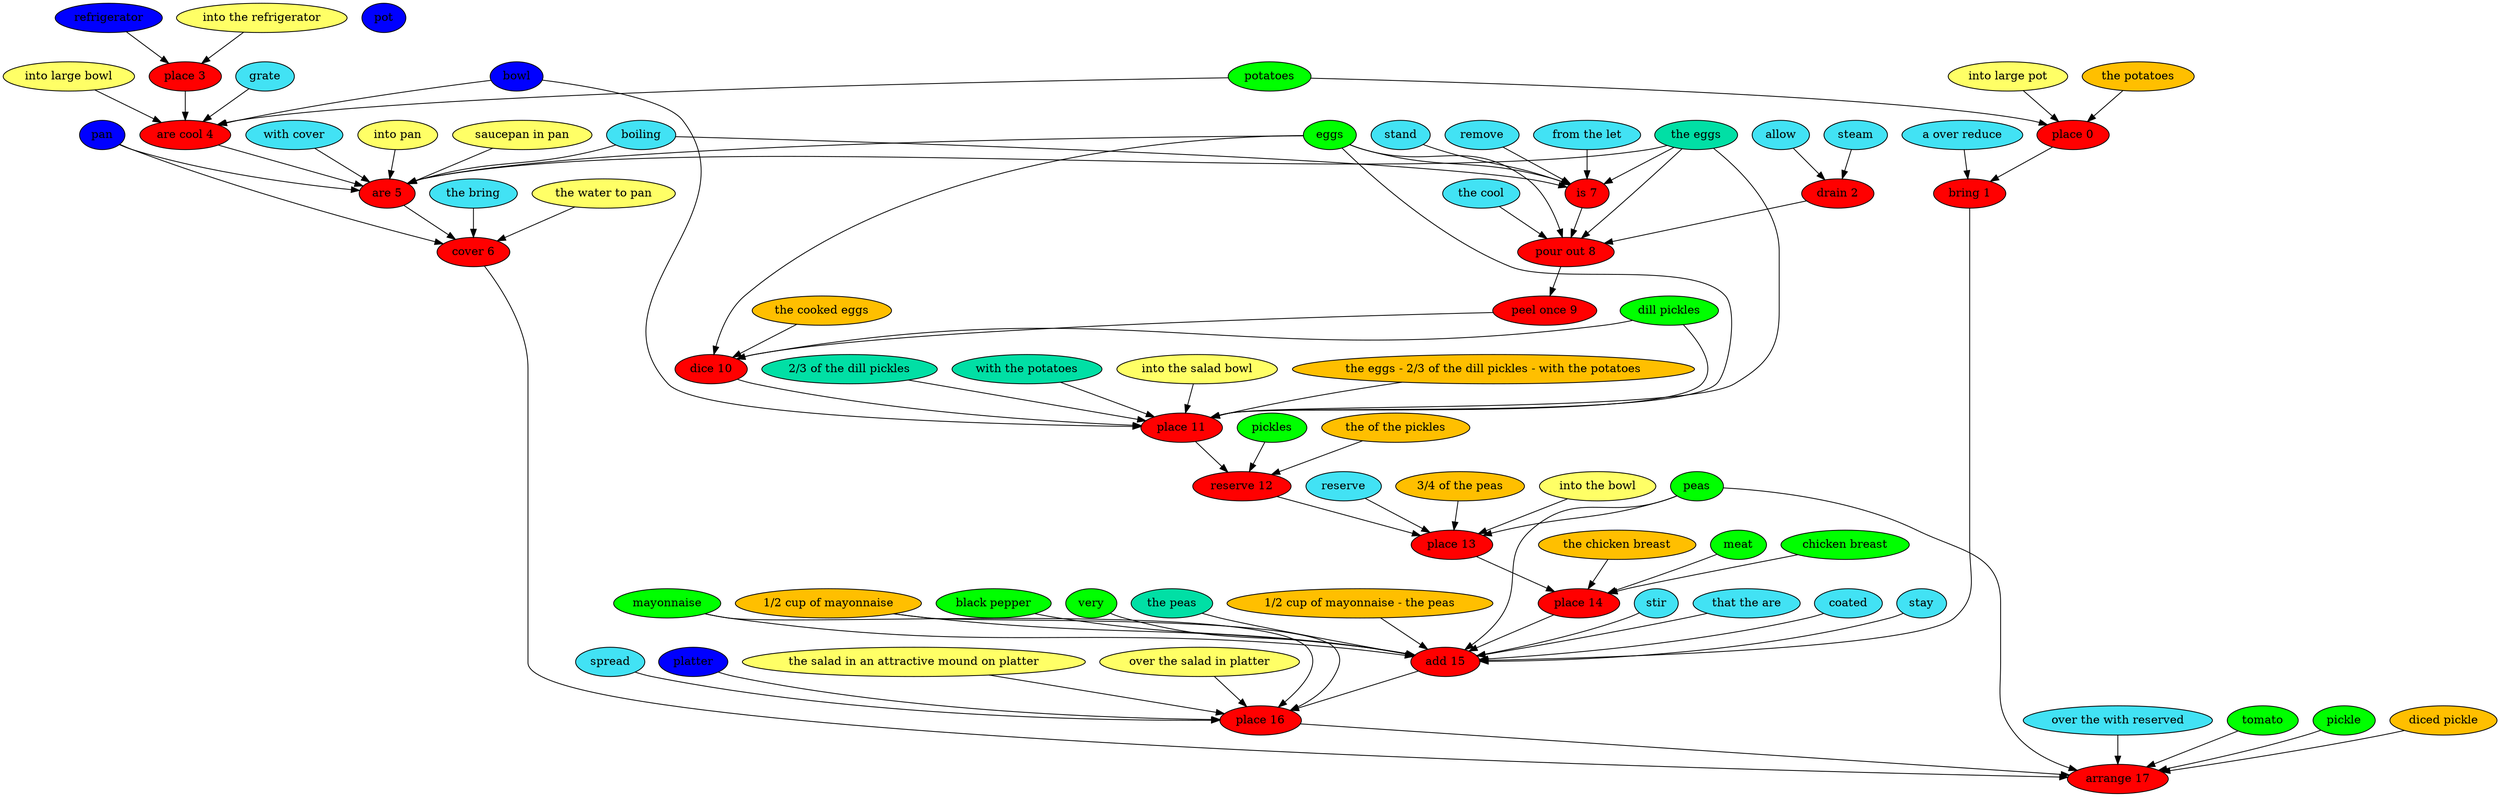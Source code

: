 digraph G {
"place 0" [style=filled, fillcolor=red];
potatoes [style=filled, fillcolor=green];
potatoes -> "place 0";
"the potatoes" [style=filled, fillcolor="#01DFA5"];
"the potatoes" -> "place 0";
pot [style=filled, fillcolor="#0000ff"];
"into large pot" [style=filled, fillcolor="#ffff66"];
"into large pot" -> "place 0";
"the potatoes" [style=filled, fillcolor="#FFBF00"];
"bring 1" [style=filled, fillcolor=red];
"a over reduce" [style=filled, fillcolor="#42e2f4"];
"a over reduce" -> "bring 1";
"drain 2" [style=filled, fillcolor=red];
allow [style=filled, fillcolor="#42e2f4"];
allow -> "drain 2";
steam [style=filled, fillcolor="#42e2f4"];
steam -> "drain 2";
"place 3" [style=filled, fillcolor=red];
potatoes [style=filled, fillcolor=green];
"the potatoes" [style=filled, fillcolor="#01DFA5"];
refrigerator [style=filled, fillcolor="#0000ff"];
refrigerator -> "place 3";
"into the refrigerator" [style=filled, fillcolor="#ffff66"];
"into the refrigerator" -> "place 3";
"the potatoes" [style=filled, fillcolor="#FFBF00"];
"are cool 4" [style=filled, fillcolor=red];
grate [style=filled, fillcolor="#42e2f4"];
grate -> "are cool 4";
potatoes [style=filled, fillcolor=green];
potatoes -> "are cool 4";
bowl [style=filled, fillcolor="#0000ff"];
bowl -> "are cool 4";
"into large bowl" [style=filled, fillcolor="#ffff66"];
"into large bowl" -> "are cool 4";
"are 5" [style=filled, fillcolor=red];
boiling [style=filled, fillcolor="#42e2f4"];
boiling -> "are 5";
"with cover" [style=filled, fillcolor="#42e2f4"];
"with cover" -> "are 5";
potatoes [style=filled, fillcolor=green];
eggs [style=filled, fillcolor=green];
eggs -> "are 5";
"the eggs" [style=filled, fillcolor="#01DFA5"];
"the eggs" -> "are 5";
pan [style=filled, fillcolor="#0000ff"];
pan -> "are 5";
"into pan" [style=filled, fillcolor="#ffff66"];
"into pan" -> "are 5";
"saucepan in pan" [style=filled, fillcolor="#ffff66"];
"saucepan in pan" -> "are 5";
"the eggs" [style=filled, fillcolor="#FFBF00"];
"cover 6" [style=filled, fillcolor=red];
"the bring" [style=filled, fillcolor="#42e2f4"];
"the bring" -> "cover 6";
pan [style=filled, fillcolor="#0000ff"];
pan -> "cover 6";
"the water to pan" [style=filled, fillcolor="#ffff66"];
"the water to pan" -> "cover 6";
"is 7" [style=filled, fillcolor=red];
boiling [style=filled, fillcolor="#42e2f4"];
boiling -> "is 7";
remove [style=filled, fillcolor="#42e2f4"];
remove -> "is 7";
"from the let" [style=filled, fillcolor="#42e2f4"];
"from the let" -> "is 7";
stand [style=filled, fillcolor="#42e2f4"];
stand -> "is 7";
eggs [style=filled, fillcolor=green];
eggs -> "is 7";
"the eggs" [style=filled, fillcolor="#01DFA5"];
"the eggs" -> "is 7";
"the eggs" [style=filled, fillcolor="#FFBF00"];
"pour out 8" [style=filled, fillcolor=red];
"the cool" [style=filled, fillcolor="#42e2f4"];
"the cool" -> "pour out 8";
eggs [style=filled, fillcolor=green];
eggs -> "pour out 8";
"the eggs" [style=filled, fillcolor="#01DFA5"];
"the eggs" -> "pour out 8";
"the eggs" [style=filled, fillcolor="#FFBF00"];
"peel once 9" [style=filled, fillcolor=red];
"dice 10" [style=filled, fillcolor=red];
eggs [style=filled, fillcolor=green];
eggs -> "dice 10";
"the cooked eggs" [style=filled, fillcolor="#01DFA5"];
"the cooked eggs" -> "dice 10";
"dill pickles" [style=filled, fillcolor=green];
"dill pickles" -> "dice 10";
"the cooked eggs" [style=filled, fillcolor="#FFBF00"];
"place 11" [style=filled, fillcolor=red];
eggs [style=filled, fillcolor=green];
eggs -> "place 11";
"the eggs" [style=filled, fillcolor="#01DFA5"];
"the eggs" -> "place 11";
"dill pickles" [style=filled, fillcolor=green];
"dill pickles" -> "place 11";
"2/3 of the dill pickles" [style=filled, fillcolor="#01DFA5"];
"2/3 of the dill pickles" -> "place 11";
potatoes [style=filled, fillcolor=green];
"with the potatoes" [style=filled, fillcolor="#01DFA5"];
"with the potatoes" -> "place 11";
bowl [style=filled, fillcolor="#0000ff"];
bowl -> "place 11";
"into the salad bowl" [style=filled, fillcolor="#ffff66"];
"into the salad bowl" -> "place 11";
"the eggs - 2/3 of the dill pickles - with the potatoes" [style=filled, fillcolor="#FFBF00"];
"the eggs - 2/3 of the dill pickles - with the potatoes" -> "place 11";
"reserve 12" [style=filled, fillcolor=red];
pickles [style=filled, fillcolor=green];
pickles -> "reserve 12";
"the of the pickles" [style=filled, fillcolor="#01DFA5"];
"the of the pickles" -> "reserve 12";
"the of the pickles" [style=filled, fillcolor="#FFBF00"];
"place 13" [style=filled, fillcolor=red];
reserve [style=filled, fillcolor="#42e2f4"];
reserve -> "place 13";
peas [style=filled, fillcolor=green];
peas -> "place 13";
"3/4 of the peas" [style=filled, fillcolor="#01DFA5"];
"3/4 of the peas" -> "place 13";
bowl [style=filled, fillcolor="#0000ff"];
"into the bowl" [style=filled, fillcolor="#ffff66"];
"into the bowl" -> "place 13";
"3/4 of the peas" [style=filled, fillcolor="#FFBF00"];
"place 14" [style=filled, fillcolor=red];
meat [style=filled, fillcolor=green];
meat -> "place 14";
"chicken breast" [style=filled, fillcolor=green];
"chicken breast" -> "place 14";
"the chicken breast" [style=filled, fillcolor="#01DFA5"];
"the chicken breast" -> "place 14";
bowl [style=filled, fillcolor="#0000ff"];
"into the bowl" [style=filled, fillcolor="#ffff66"];
"the chicken breast" [style=filled, fillcolor="#FFBF00"];
"add 15" [style=filled, fillcolor=red];
stir [style=filled, fillcolor="#42e2f4"];
stir -> "add 15";
"that the are" [style=filled, fillcolor="#42e2f4"];
"that the are" -> "add 15";
coated [style=filled, fillcolor="#42e2f4"];
coated -> "add 15";
stay [style=filled, fillcolor="#42e2f4"];
stay -> "add 15";
mayonnaise [style=filled, fillcolor=green];
mayonnaise -> "add 15";
"1/2 cup of mayonnaise" [style=filled, fillcolor="#01DFA5"];
"1/2 cup of mayonnaise" -> "add 15";
"black pepper" [style=filled, fillcolor=green];
"black pepper" -> "add 15";
very [style=filled, fillcolor=green];
very -> "add 15";
peas [style=filled, fillcolor=green];
peas -> "add 15";
"the peas" [style=filled, fillcolor="#01DFA5"];
"the peas" -> "add 15";
"1/2 cup of mayonnaise - the peas" [style=filled, fillcolor="#FFBF00"];
"1/2 cup of mayonnaise - the peas" -> "add 15";
"place 16" [style=filled, fillcolor=red];
spread [style=filled, fillcolor="#42e2f4"];
spread -> "place 16";
mayonnaise [style=filled, fillcolor=green];
mayonnaise -> "place 16";
"1/2 cup of mayonnaise" [style=filled, fillcolor="#01DFA5"];
"1/2 cup of mayonnaise" -> "place 16";
platter [style=filled, fillcolor="#0000ff"];
platter -> "place 16";
"the salad in an attractive mound on platter" [style=filled, fillcolor="#ffff66"];
"the salad in an attractive mound on platter" -> "place 16";
"over the salad in platter" [style=filled, fillcolor="#ffff66"];
"over the salad in platter" -> "place 16";
"1/2 cup of mayonnaise" [style=filled, fillcolor="#FFBF00"];
"arrange 17" [style=filled, fillcolor=red];
"over the with reserved" [style=filled, fillcolor="#42e2f4"];
"over the with reserved" -> "arrange 17";
tomato [style=filled, fillcolor=green];
tomato -> "arrange 17";
pickle [style=filled, fillcolor=green];
pickle -> "arrange 17";
"diced pickle" [style=filled, fillcolor="#01DFA5"];
"diced pickle" -> "arrange 17";
peas [style=filled, fillcolor=green];
peas -> "arrange 17";
"diced pickle" [style=filled, fillcolor="#FFBF00"];
"place 0" -> "bring 1";
"bring 1" -> "add 15";
"drain 2" -> "pour out 8";
"place 3" -> "are cool 4";
"are cool 4" -> "are 5";
"are 5" -> "cover 6";
"cover 6" -> "arrange 17";
"is 7" -> "pour out 8";
"pour out 8" -> "peel once 9";
"peel once 9" -> "dice 10";
"dice 10" -> "place 11";
"place 11" -> "reserve 12";
"reserve 12" -> "place 13";
"place 13" -> "place 14";
"place 14" -> "add 15";
"add 15" -> "place 16";
"place 16" -> "arrange 17";
}
